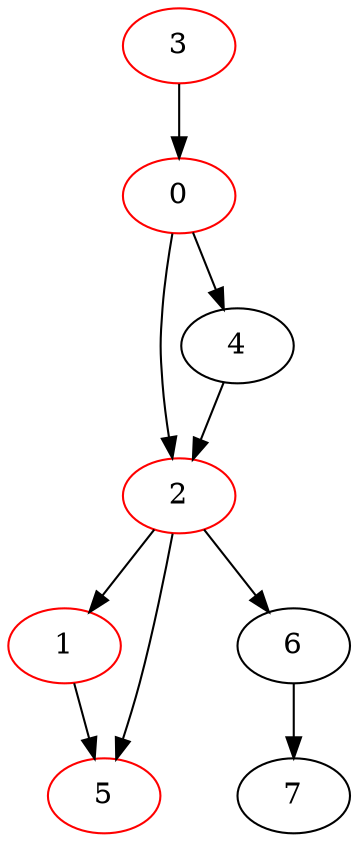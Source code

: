 digraph dfs {
"0" -> {"2"}
"0" -> {"4"}
"1" -> {"5"}
"2" -> {"1"}
"2" -> {"5"}
"2" -> {"6"}
"3" -> {"0"}
"4" -> {"2"}
"6" -> {"7"}
"0" [color=red]
"1" [color=red]
"2" [color=red]
"3" [color=red]
"5" [color=red]
}
